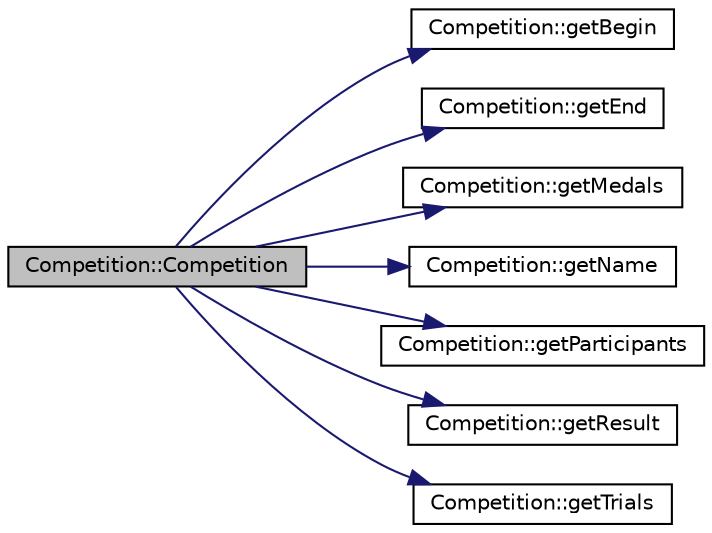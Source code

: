 digraph "Competition::Competition"
{
 // LATEX_PDF_SIZE
  edge [fontname="Helvetica",fontsize="10",labelfontname="Helvetica",labelfontsize="10"];
  node [fontname="Helvetica",fontsize="10",shape=record];
  rankdir="LR";
  Node1 [label="Competition::Competition",height=0.2,width=0.4,color="black", fillcolor="grey75", style="filled", fontcolor="black",tooltip=" "];
  Node1 -> Node2 [color="midnightblue",fontsize="10",style="solid",fontname="Helvetica"];
  Node2 [label="Competition::getBegin",height=0.2,width=0.4,color="black", fillcolor="white", style="filled",URL="$class_competition.html#ae498843533e4ff66894dfa89b9eb6a25",tooltip=" "];
  Node1 -> Node3 [color="midnightblue",fontsize="10",style="solid",fontname="Helvetica"];
  Node3 [label="Competition::getEnd",height=0.2,width=0.4,color="black", fillcolor="white", style="filled",URL="$class_competition.html#aa3ab169eb31dd6d161f9f908989e843f",tooltip=" "];
  Node1 -> Node4 [color="midnightblue",fontsize="10",style="solid",fontname="Helvetica"];
  Node4 [label="Competition::getMedals",height=0.2,width=0.4,color="black", fillcolor="white", style="filled",URL="$class_competition.html#a20b5adb7f4751c6afd6d3bb16605ab58",tooltip=" "];
  Node1 -> Node5 [color="midnightblue",fontsize="10",style="solid",fontname="Helvetica"];
  Node5 [label="Competition::getName",height=0.2,width=0.4,color="black", fillcolor="white", style="filled",URL="$class_competition.html#a96f44ffcbc6ef141aa4901732b502fc9",tooltip=" "];
  Node1 -> Node6 [color="midnightblue",fontsize="10",style="solid",fontname="Helvetica"];
  Node6 [label="Competition::getParticipants",height=0.2,width=0.4,color="black", fillcolor="white", style="filled",URL="$class_competition.html#ad0acb4c78632d42660c19215bb885b3e",tooltip=" "];
  Node1 -> Node7 [color="midnightblue",fontsize="10",style="solid",fontname="Helvetica"];
  Node7 [label="Competition::getResult",height=0.2,width=0.4,color="black", fillcolor="white", style="filled",URL="$class_competition.html#a9fff57e4be5f416776be694131b80100",tooltip=" "];
  Node1 -> Node8 [color="midnightblue",fontsize="10",style="solid",fontname="Helvetica"];
  Node8 [label="Competition::getTrials",height=0.2,width=0.4,color="black", fillcolor="white", style="filled",URL="$class_competition.html#a76c7d2221ebc03e40c1286e765ab8fa6",tooltip=" "];
}
